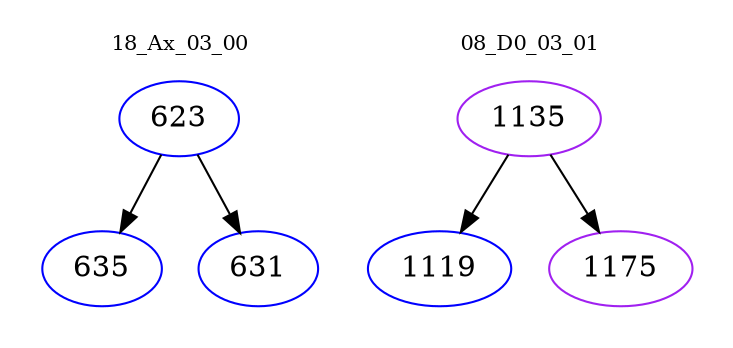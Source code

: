 digraph{
subgraph cluster_0 {
color = white
label = "18_Ax_03_00";
fontsize=10;
T0_623 [label="623", color="blue"]
T0_623 -> T0_635 [color="black"]
T0_635 [label="635", color="blue"]
T0_623 -> T0_631 [color="black"]
T0_631 [label="631", color="blue"]
}
subgraph cluster_1 {
color = white
label = "08_D0_03_01";
fontsize=10;
T1_1135 [label="1135", color="purple"]
T1_1135 -> T1_1119 [color="black"]
T1_1119 [label="1119", color="blue"]
T1_1135 -> T1_1175 [color="black"]
T1_1175 [label="1175", color="purple"]
}
}
